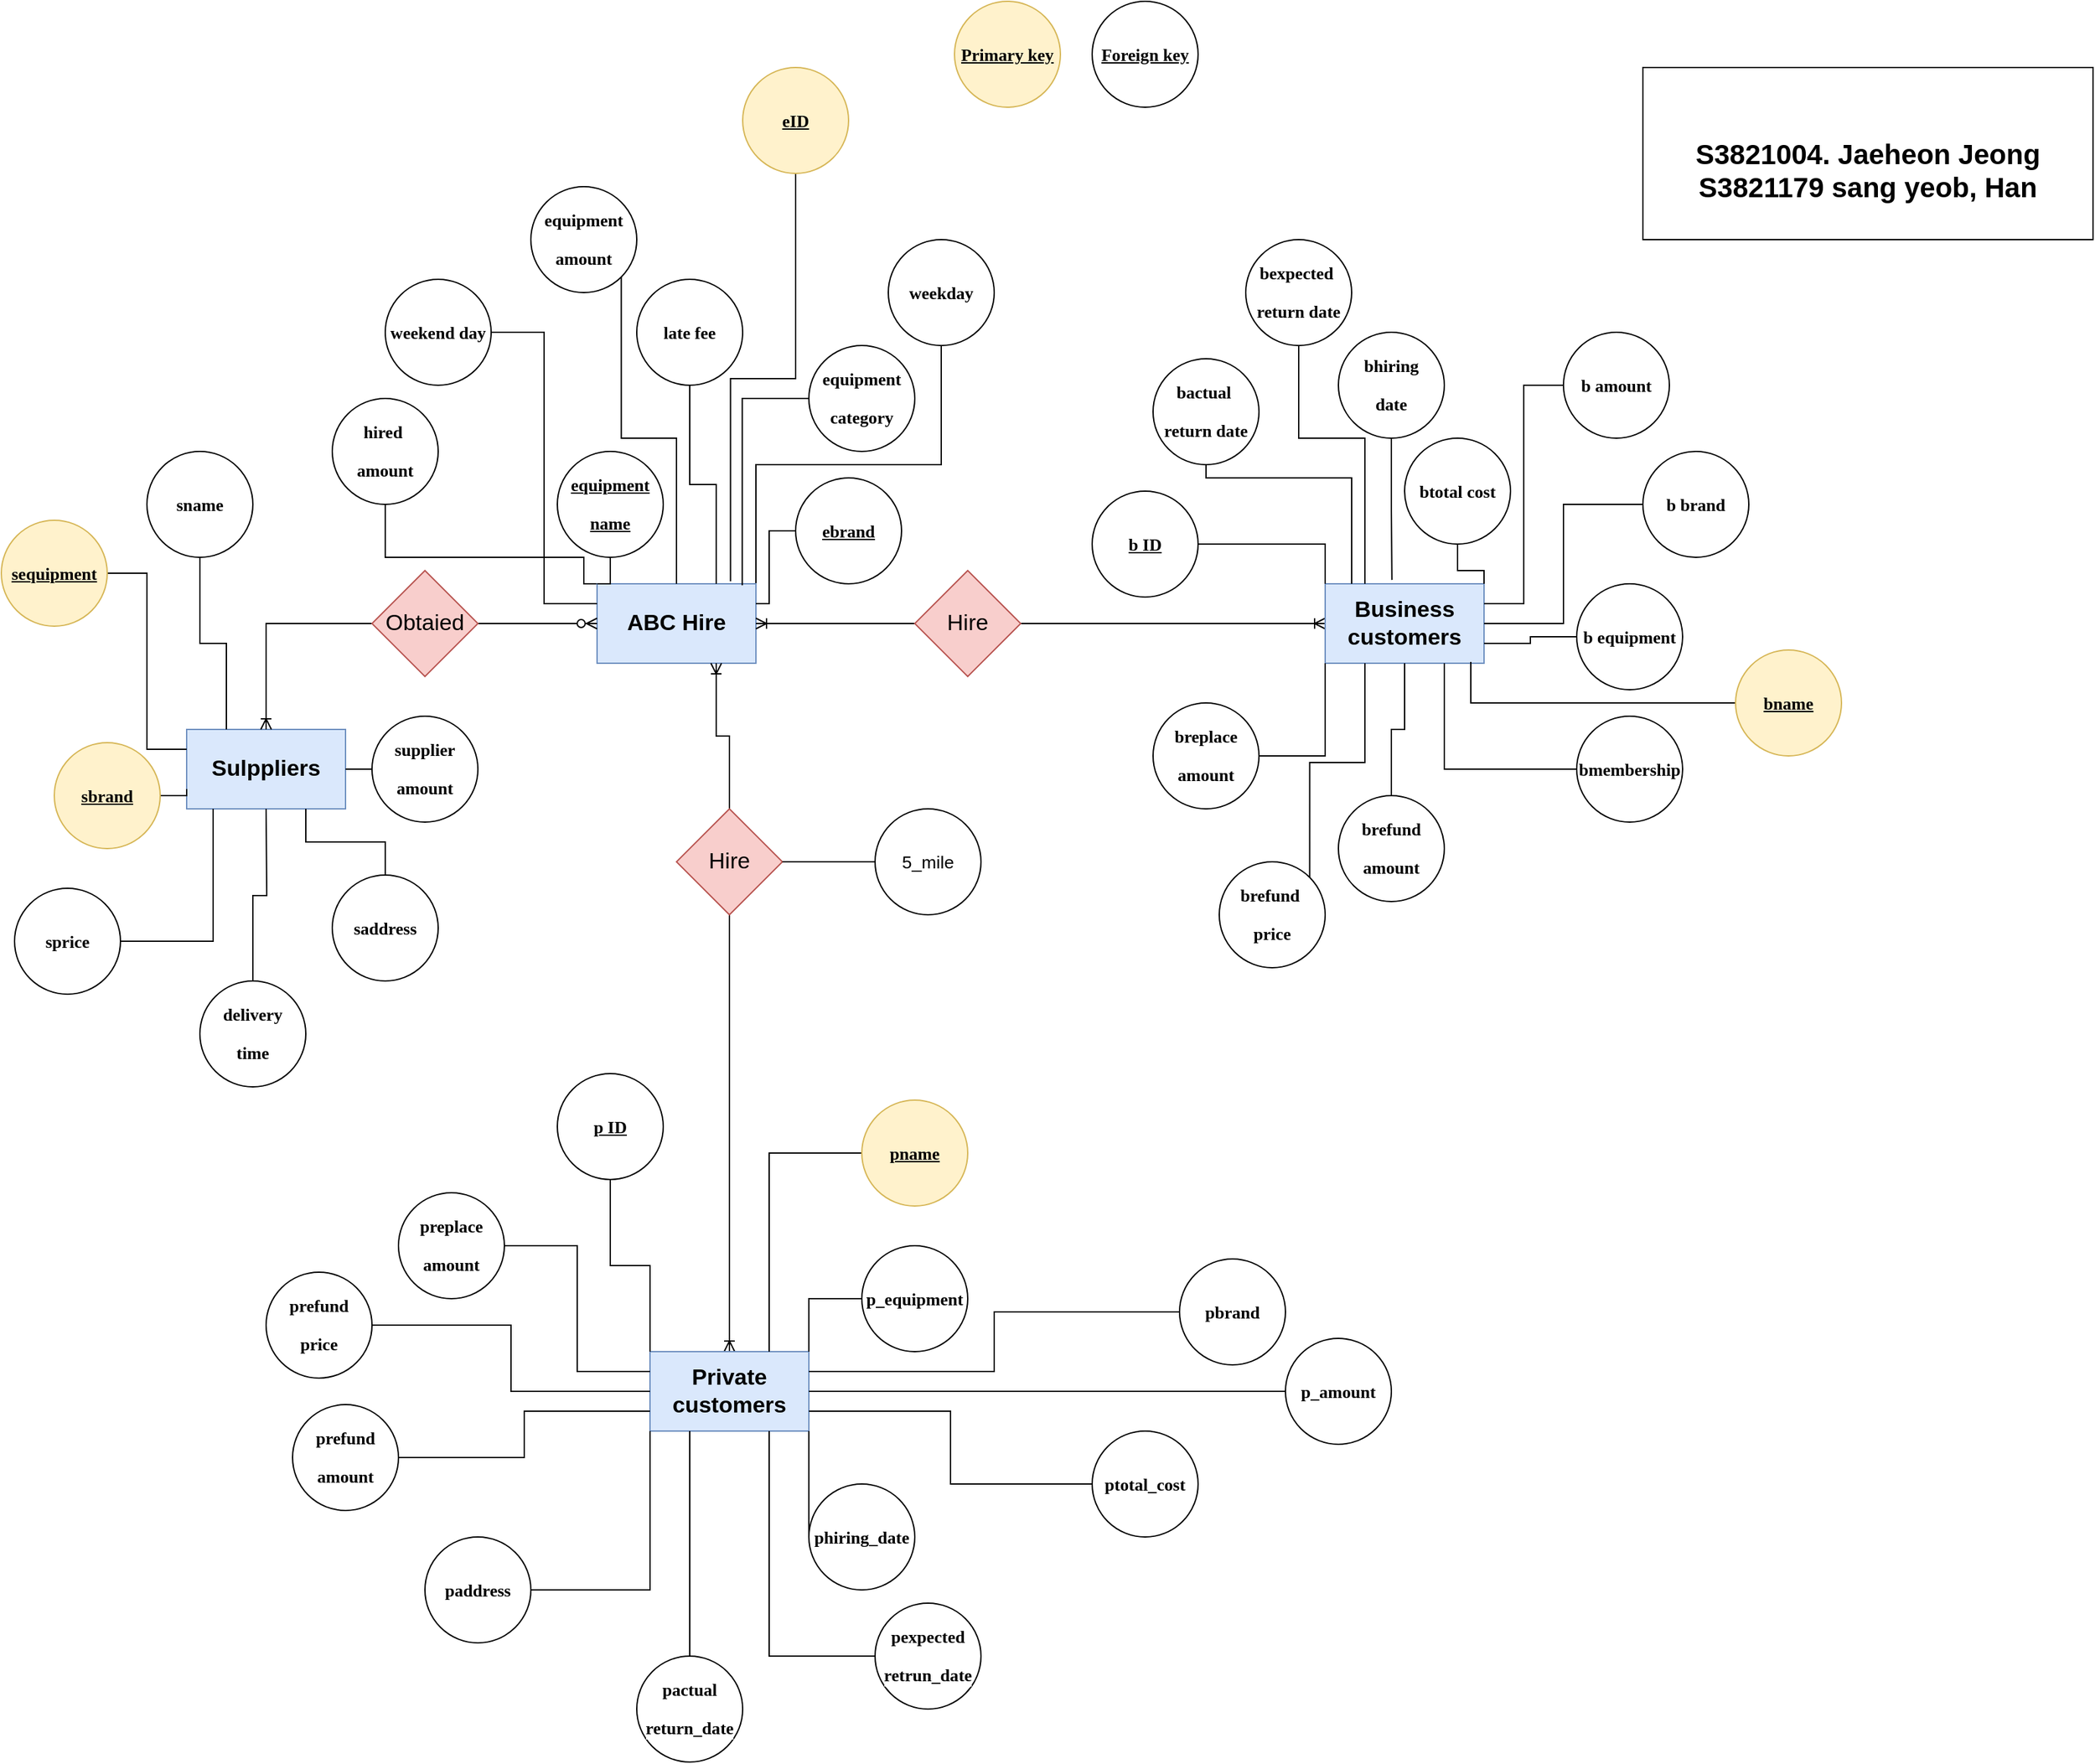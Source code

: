<mxfile version="13.0.9" type="github">
  <diagram id="K03sYseseirvuOLzhtns" name="Page-1">
    <mxGraphModel dx="3401" dy="3961" grid="1" gridSize="10" guides="1" tooltips="1" connect="1" arrows="1" fold="1" page="1" pageScale="3" pageWidth="827" pageHeight="1169" math="0" shadow="0">
      <root>
        <mxCell id="0" />
        <mxCell id="1" parent="0" />
        <mxCell id="FO-TaxdujKSURo-2o1d0-55" value="Sulppliers" style="rounded=0;whiteSpace=wrap;html=1;fillColor=#dae8fc;strokeColor=#6c8ebf;fontStyle=1;fontSize=17;" vertex="1" parent="1">
          <mxGeometry x="-1920" y="-1160" width="120" height="60" as="geometry" />
        </mxCell>
        <mxCell id="FO-TaxdujKSURo-2o1d0-57" style="edgeStyle=orthogonalEdgeStyle;rounded=0;orthogonalLoop=1;jettySize=auto;html=1;exitX=1;exitY=0;exitDx=0;exitDy=0;entryX=0.5;entryY=1;entryDx=0;entryDy=0;endArrow=none;endFill=0;" edge="1" parent="1" source="FO-TaxdujKSURo-2o1d0-58" target="FO-TaxdujKSURo-2o1d0-116">
          <mxGeometry relative="1" as="geometry" />
        </mxCell>
        <mxCell id="FO-TaxdujKSURo-2o1d0-159" style="edgeStyle=orthogonalEdgeStyle;rounded=0;orthogonalLoop=1;jettySize=auto;html=1;exitX=0;exitY=0;exitDx=0;exitDy=0;startArrow=none;startFill=0;endArrow=none;endFill=0;fontColor=#000000;" edge="1" parent="1" source="FO-TaxdujKSURo-2o1d0-58">
          <mxGeometry relative="1" as="geometry">
            <mxPoint x="-1770" y="-1360" as="targetPoint" />
            <Array as="points">
              <mxPoint x="-1620" y="-1270" />
              <mxPoint x="-1620" y="-1290" />
              <mxPoint x="-1770" y="-1290" />
            </Array>
          </mxGeometry>
        </mxCell>
        <mxCell id="FO-TaxdujKSURo-2o1d0-58" value="ABC Hire" style="rounded=0;whiteSpace=wrap;html=1;fillColor=#dae8fc;strokeColor=#6c8ebf;fontStyle=1;fontSize=17;" vertex="1" parent="1">
          <mxGeometry x="-1610" y="-1270" width="120" height="60" as="geometry" />
        </mxCell>
        <mxCell id="FO-TaxdujKSURo-2o1d0-59" style="edgeStyle=orthogonalEdgeStyle;rounded=0;orthogonalLoop=1;jettySize=auto;html=1;entryX=0.5;entryY=1;entryDx=0;entryDy=0;endArrow=none;endFill=0;startArrow=ERoneToMany;startFill=0;" edge="1" parent="1" source="FO-TaxdujKSURo-2o1d0-60" target="FO-TaxdujKSURo-2o1d0-80">
          <mxGeometry relative="1" as="geometry" />
        </mxCell>
        <mxCell id="FO-TaxdujKSURo-2o1d0-60" value="Private customers" style="rounded=0;whiteSpace=wrap;html=1;fillColor=#dae8fc;strokeColor=#6c8ebf;fontStyle=1;fontSize=17;" vertex="1" parent="1">
          <mxGeometry x="-1570" y="-690" width="120" height="60" as="geometry" />
        </mxCell>
        <mxCell id="FO-TaxdujKSURo-2o1d0-61" style="edgeStyle=orthogonalEdgeStyle;rounded=0;orthogonalLoop=1;jettySize=auto;html=1;entryX=1;entryY=0.5;entryDx=0;entryDy=0;startArrow=ERoneToMany;startFill=0;endArrow=none;endFill=0;fontColor=#000000;" edge="1" parent="1" source="FO-TaxdujKSURo-2o1d0-62" target="FO-TaxdujKSURo-2o1d0-78">
          <mxGeometry relative="1" as="geometry" />
        </mxCell>
        <mxCell id="FO-TaxdujKSURo-2o1d0-62" value="Business customers" style="rounded=0;whiteSpace=wrap;html=1;fillColor=#dae8fc;strokeColor=#6c8ebf;fontStyle=1;fontSize=17;" vertex="1" parent="1">
          <mxGeometry x="-1060" y="-1270" width="120" height="60" as="geometry" />
        </mxCell>
        <mxCell id="FO-TaxdujKSURo-2o1d0-63" style="edgeStyle=orthogonalEdgeStyle;rounded=0;orthogonalLoop=1;jettySize=auto;html=1;entryX=0;entryY=0.75;entryDx=0;entryDy=0;endArrow=none;endFill=0;fontSize=17;" edge="1" parent="1" source="FO-TaxdujKSURo-2o1d0-65" target="FO-TaxdujKSURo-2o1d0-55">
          <mxGeometry relative="1" as="geometry" />
        </mxCell>
        <mxCell id="FO-TaxdujKSURo-2o1d0-64" value="" style="edgeStyle=orthogonalEdgeStyle;rounded=0;orthogonalLoop=1;jettySize=auto;html=1;startArrow=none;startFill=0;endArrow=none;endFill=0;fontSize=17;" edge="1" parent="1" source="FO-TaxdujKSURo-2o1d0-65" target="FO-TaxdujKSURo-2o1d0-55">
          <mxGeometry relative="1" as="geometry">
            <Array as="points">
              <mxPoint x="-1920" y="-1110" />
            </Array>
          </mxGeometry>
        </mxCell>
        <mxCell id="FO-TaxdujKSURo-2o1d0-65" value="&lt;meta http-equiv=&quot;content-type&quot; content=&quot;text/html; charset=UTF-8&quot;&gt;&lt;pre style=&quot;font-family: Consolas; font-size: 9.8pt;&quot;&gt;&lt;span style=&quot;font-weight: bold;&quot;&gt;sbrand&lt;/span&gt;&lt;/pre&gt;" style="ellipse;whiteSpace=wrap;html=1;aspect=fixed;fontSize=17;align=center;fontStyle=4;fillColor=#fff2cc;strokeColor=#d6b656;labelBackgroundColor=none;" vertex="1" parent="1">
          <mxGeometry x="-2020" y="-1150" width="80" height="80" as="geometry" />
        </mxCell>
        <mxCell id="FO-TaxdujKSURo-2o1d0-66" style="edgeStyle=orthogonalEdgeStyle;rounded=0;orthogonalLoop=1;jettySize=auto;html=1;endArrow=none;endFill=0;fontSize=17;" edge="1" parent="1" source="FO-TaxdujKSURo-2o1d0-67">
          <mxGeometry relative="1" as="geometry">
            <Array as="points">
              <mxPoint x="-1900" y="-1000" />
              <mxPoint x="-1900" y="-1100" />
            </Array>
            <mxPoint x="-1900" y="-1100" as="targetPoint" />
          </mxGeometry>
        </mxCell>
        <mxCell id="FO-TaxdujKSURo-2o1d0-67" value="&lt;meta http-equiv=&quot;content-type&quot; content=&quot;text/html; charset=UTF-8&quot;&gt;&lt;pre style=&quot;background-color: rgb(255, 255, 255); font-family: Consolas; font-size: 9.8pt;&quot;&gt;&lt;span style=&quot;&quot;&gt;sprice&lt;/span&gt;&lt;/pre&gt;" style="ellipse;whiteSpace=wrap;html=1;aspect=fixed;fontSize=17;fontColor=#000000;fontStyle=1" vertex="1" parent="1">
          <mxGeometry x="-2050" y="-1040" width="80" height="80" as="geometry" />
        </mxCell>
        <mxCell id="FO-TaxdujKSURo-2o1d0-68" style="edgeStyle=orthogonalEdgeStyle;rounded=0;orthogonalLoop=1;jettySize=auto;html=1;entryX=1;entryY=0.5;entryDx=0;entryDy=0;startArrow=none;startFill=0;endArrow=none;endFill=0;fontSize=17;" edge="1" parent="1" source="FO-TaxdujKSURo-2o1d0-69" target="FO-TaxdujKSURo-2o1d0-55">
          <mxGeometry relative="1" as="geometry" />
        </mxCell>
        <mxCell id="FO-TaxdujKSURo-2o1d0-69" value="&lt;pre style=&quot;background-color: rgb(255, 255, 255); font-family: consolas; font-size: 9.8pt;&quot;&gt;&lt;span style=&quot;font-weight: bold;&quot;&gt;supplier&lt;/span&gt;&lt;/pre&gt;&lt;pre style=&quot;background-color: rgb(255, 255, 255); font-family: consolas; font-size: 9.8pt;&quot;&gt;&lt;span style=&quot;font-weight: bold;&quot;&gt;amount&lt;/span&gt;&lt;/pre&gt;" style="ellipse;whiteSpace=wrap;html=1;aspect=fixed;fontSize=17;fontColor=#000000;" vertex="1" parent="1">
          <mxGeometry x="-1780" y="-1170" width="80" height="80" as="geometry" />
        </mxCell>
        <mxCell id="FO-TaxdujKSURo-2o1d0-70" style="edgeStyle=orthogonalEdgeStyle;rounded=0;orthogonalLoop=1;jettySize=auto;html=1;endArrow=none;endFill=0;fontSize=17;" edge="1" parent="1" source="FO-TaxdujKSURo-2o1d0-71" target="FO-TaxdujKSURo-2o1d0-62">
          <mxGeometry relative="1" as="geometry">
            <mxPoint x="-1050" y="-1290" as="targetPoint" />
            <Array as="points">
              <mxPoint x="-1040" y="-1350" />
            </Array>
          </mxGeometry>
        </mxCell>
        <mxCell id="FO-TaxdujKSURo-2o1d0-71" value="&lt;pre style=&quot;background-color: rgb(255, 255, 255); font-family: consolas; font-size: 9.8pt;&quot;&gt;&lt;span style=&quot;font-weight: bold;&quot;&gt;bactual &lt;/span&gt;&lt;/pre&gt;&lt;pre style=&quot;background-color: rgb(255, 255, 255); font-family: consolas; font-size: 9.8pt;&quot;&gt;&lt;span style=&quot;font-weight: bold;&quot;&gt;return date&lt;/span&gt;&lt;/pre&gt;" style="ellipse;whiteSpace=wrap;html=1;aspect=fixed;fontSize=17;fontColor=#000000;" vertex="1" parent="1">
          <mxGeometry x="-1190" y="-1440" width="80" height="80" as="geometry" />
        </mxCell>
        <mxCell id="FO-TaxdujKSURo-2o1d0-72" style="edgeStyle=orthogonalEdgeStyle;rounded=0;orthogonalLoop=1;jettySize=auto;html=1;entryX=1;entryY=0.75;entryDx=0;entryDy=0;endArrow=none;endFill=0;" edge="1" parent="1" source="FO-TaxdujKSURo-2o1d0-73" target="FO-TaxdujKSURo-2o1d0-62">
          <mxGeometry relative="1" as="geometry" />
        </mxCell>
        <mxCell id="FO-TaxdujKSURo-2o1d0-73" value="&lt;div style=&quot;text-align: justify&quot;&gt;&lt;pre style=&quot;background-color: rgb(255 , 255 , 255) ; font-family: &amp;quot;consolas&amp;quot; ; font-size: 9.8pt&quot;&gt;&lt;span style=&quot;font-weight: bold;&quot;&gt;b equipment&lt;/span&gt;&lt;/pre&gt;&lt;/div&gt;" style="ellipse;whiteSpace=wrap;html=1;aspect=fixed;fontSize=17;fontStyle=0;fontColor=#000000;" vertex="1" parent="1">
          <mxGeometry x="-870" y="-1270" width="80" height="80" as="geometry" />
        </mxCell>
        <mxCell id="FO-TaxdujKSURo-2o1d0-74" style="edgeStyle=orthogonalEdgeStyle;rounded=0;orthogonalLoop=1;jettySize=auto;html=1;entryX=0;entryY=0.5;entryDx=0;entryDy=0;endArrow=ERzeroToMany;endFill=1;fontSize=17;" edge="1" parent="1" source="FO-TaxdujKSURo-2o1d0-76" target="FO-TaxdujKSURo-2o1d0-58">
          <mxGeometry relative="1" as="geometry" />
        </mxCell>
        <mxCell id="FO-TaxdujKSURo-2o1d0-75" style="edgeStyle=orthogonalEdgeStyle;rounded=0;orthogonalLoop=1;jettySize=auto;html=1;entryX=0.5;entryY=0;entryDx=0;entryDy=0;endArrow=ERoneToMany;endFill=0;fontSize=17;" edge="1" parent="1" source="FO-TaxdujKSURo-2o1d0-76" target="FO-TaxdujKSURo-2o1d0-55">
          <mxGeometry relative="1" as="geometry" />
        </mxCell>
        <mxCell id="FO-TaxdujKSURo-2o1d0-76" value="Obtaied" style="rhombus;whiteSpace=wrap;html=1;fontSize=17;fillColor=#f8cecc;strokeColor=#b85450;" vertex="1" parent="1">
          <mxGeometry x="-1780" y="-1280" width="80" height="80" as="geometry" />
        </mxCell>
        <mxCell id="FO-TaxdujKSURo-2o1d0-77" style="edgeStyle=orthogonalEdgeStyle;rounded=0;orthogonalLoop=1;jettySize=auto;html=1;entryX=1;entryY=0.5;entryDx=0;entryDy=0;startArrow=none;startFill=0;endArrow=ERoneToMany;endFill=0;fontSize=17;" edge="1" parent="1" source="FO-TaxdujKSURo-2o1d0-78" target="FO-TaxdujKSURo-2o1d0-58">
          <mxGeometry relative="1" as="geometry" />
        </mxCell>
        <mxCell id="FO-TaxdujKSURo-2o1d0-78" value="Hire" style="rhombus;whiteSpace=wrap;html=1;fontSize=17;fillColor=#f8cecc;strokeColor=#b85450;fontStyle=0" vertex="1" parent="1">
          <mxGeometry x="-1370" y="-1280" width="80" height="80" as="geometry" />
        </mxCell>
        <mxCell id="FO-TaxdujKSURo-2o1d0-79" style="edgeStyle=orthogonalEdgeStyle;rounded=0;orthogonalLoop=1;jettySize=auto;html=1;startArrow=none;startFill=0;endArrow=ERoneToMany;endFill=0;fontSize=17;entryX=0.75;entryY=1;entryDx=0;entryDy=0;" edge="1" parent="1" source="FO-TaxdujKSURo-2o1d0-80" target="FO-TaxdujKSURo-2o1d0-58">
          <mxGeometry relative="1" as="geometry">
            <mxPoint x="-1510" y="-1170" as="targetPoint" />
          </mxGeometry>
        </mxCell>
        <mxCell id="FO-TaxdujKSURo-2o1d0-80" value="Hire" style="rhombus;whiteSpace=wrap;html=1;fontSize=17;fillColor=#f8cecc;strokeColor=#b85450;fontStyle=0" vertex="1" parent="1">
          <mxGeometry x="-1550" y="-1100" width="80" height="80" as="geometry" />
        </mxCell>
        <mxCell id="FO-TaxdujKSURo-2o1d0-81" style="edgeStyle=orthogonalEdgeStyle;rounded=0;orthogonalLoop=1;jettySize=auto;html=1;entryX=0;entryY=0;entryDx=0;entryDy=0;endArrow=none;endFill=0;" edge="1" parent="1" source="FO-TaxdujKSURo-2o1d0-82" target="FO-TaxdujKSURo-2o1d0-58">
          <mxGeometry relative="1" as="geometry" />
        </mxCell>
        <mxCell id="FO-TaxdujKSURo-2o1d0-82" value="&lt;pre style=&quot;font-family: consolas; font-size: 9.8pt;&quot;&gt;&lt;span style=&quot;font-weight: bold;&quot;&gt;equipment&lt;/span&gt;&lt;/pre&gt;&lt;pre style=&quot;font-family: consolas; font-size: 9.8pt;&quot;&gt;&lt;span style=&quot;font-weight: bold;&quot;&gt;name&lt;/span&gt;&lt;/pre&gt;" style="ellipse;whiteSpace=wrap;html=1;aspect=fixed;fontSize=17;fontStyle=4;labelBackgroundColor=none;" vertex="1" parent="1">
          <mxGeometry x="-1640" y="-1370" width="80" height="80" as="geometry" />
        </mxCell>
        <mxCell id="FO-TaxdujKSURo-2o1d0-83" style="edgeStyle=orthogonalEdgeStyle;rounded=0;orthogonalLoop=1;jettySize=auto;html=1;entryX=0.75;entryY=1;entryDx=0;entryDy=0;endArrow=none;endFill=0;" edge="1" parent="1" source="FO-TaxdujKSURo-2o1d0-84" target="FO-TaxdujKSURo-2o1d0-62">
          <mxGeometry relative="1" as="geometry" />
        </mxCell>
        <mxCell id="FO-TaxdujKSURo-2o1d0-84" value="&lt;div style=&quot;text-align: justify&quot;&gt;&lt;pre style=&quot;background-color: rgb(255 , 255 , 255) ; font-family: &amp;quot;consolas&amp;quot; ; font-size: 9.8pt&quot;&gt;&lt;span style=&quot;font-weight: bold;&quot;&gt;bmembership&lt;/span&gt;&lt;/pre&gt;&lt;/div&gt;" style="ellipse;whiteSpace=wrap;html=1;aspect=fixed;fontSize=17;fontStyle=0;fontColor=#000000;" vertex="1" parent="1">
          <mxGeometry x="-870" y="-1170" width="80" height="80" as="geometry" />
        </mxCell>
        <mxCell id="FO-TaxdujKSURo-2o1d0-85" style="edgeStyle=orthogonalEdgeStyle;rounded=0;orthogonalLoop=1;jettySize=auto;html=1;entryX=0.25;entryY=1;entryDx=0;entryDy=0;endArrow=none;endFill=0;exitX=1;exitY=0;exitDx=0;exitDy=0;" edge="1" parent="1" source="FO-TaxdujKSURo-2o1d0-86" target="FO-TaxdujKSURo-2o1d0-62">
          <mxGeometry relative="1" as="geometry">
            <mxPoint x="-1040" y="-1100" as="sourcePoint" />
          </mxGeometry>
        </mxCell>
        <mxCell id="FO-TaxdujKSURo-2o1d0-86" value="&lt;pre style=&quot;background-color: rgb(255, 255, 255); font-family: consolas; font-size: 9.8pt;&quot;&gt;&lt;span style=&quot;font-weight: bold;&quot;&gt;brefund &lt;/span&gt;&lt;/pre&gt;&lt;pre style=&quot;background-color: rgb(255, 255, 255); font-family: consolas; font-size: 9.8pt;&quot;&gt;&lt;span style=&quot;font-weight: bold;&quot;&gt;price&lt;/span&gt;&lt;/pre&gt;" style="ellipse;whiteSpace=wrap;html=1;aspect=fixed;fontSize=17;fontStyle=0;fontColor=#000000;" vertex="1" parent="1">
          <mxGeometry x="-1140" y="-1060" width="80" height="80" as="geometry" />
        </mxCell>
        <mxCell id="FO-TaxdujKSURo-2o1d0-87" style="edgeStyle=orthogonalEdgeStyle;rounded=0;orthogonalLoop=1;jettySize=auto;html=1;endArrow=none;endFill=0;" edge="1" parent="1" source="FO-TaxdujKSURo-2o1d0-88" target="FO-TaxdujKSURo-2o1d0-62">
          <mxGeometry relative="1" as="geometry" />
        </mxCell>
        <mxCell id="FO-TaxdujKSURo-2o1d0-88" value="&lt;pre style=&quot;background-color: rgb(255, 255, 255); font-family: consolas; font-size: 9.8pt;&quot;&gt;&lt;span style=&quot;font-weight: bold;&quot;&gt;brefund&lt;/span&gt;&lt;/pre&gt;&lt;pre style=&quot;background-color: rgb(255, 255, 255); font-family: consolas; font-size: 9.8pt;&quot;&gt;&lt;span style=&quot;font-weight: bold;&quot;&gt;amount&lt;/span&gt;&lt;/pre&gt;" style="ellipse;whiteSpace=wrap;html=1;aspect=fixed;fontSize=17;fontStyle=0;fontColor=#000000;" vertex="1" parent="1">
          <mxGeometry x="-1050" y="-1110" width="80" height="80" as="geometry" />
        </mxCell>
        <mxCell id="FO-TaxdujKSURo-2o1d0-89" style="edgeStyle=orthogonalEdgeStyle;rounded=0;orthogonalLoop=1;jettySize=auto;html=1;entryX=1;entryY=0.5;entryDx=0;entryDy=0;startArrow=none;startFill=0;endArrow=none;endFill=0;fontColor=#000000;" edge="1" parent="1" source="FO-TaxdujKSURo-2o1d0-90" target="FO-TaxdujKSURo-2o1d0-80">
          <mxGeometry relative="1" as="geometry" />
        </mxCell>
        <mxCell id="FO-TaxdujKSURo-2o1d0-90" value="&lt;div style=&quot;text-align: justify&quot;&gt;&lt;font face=&quot;malgun gothic, malgun gothic_msfontservice, sans-serif&quot;&gt;&lt;span style=&quot;font-size: 13.333px ; background-color: rgb(255 , 255 , 255)&quot;&gt;&lt;span&gt;5_mile&lt;/span&gt;&lt;/span&gt;&lt;/font&gt;&lt;/div&gt;" style="ellipse;whiteSpace=wrap;html=1;aspect=fixed;fontSize=17;fontStyle=0" vertex="1" parent="1">
          <mxGeometry x="-1400" y="-1100" width="80" height="80" as="geometry" />
        </mxCell>
        <mxCell id="FO-TaxdujKSURo-2o1d0-91" style="edgeStyle=orthogonalEdgeStyle;rounded=0;orthogonalLoop=1;jettySize=auto;html=1;entryX=0.75;entryY=1;entryDx=0;entryDy=0;startArrow=none;startFill=0;endArrow=none;endFill=0;fontSize=17;" edge="1" parent="1" source="FO-TaxdujKSURo-2o1d0-92" target="FO-TaxdujKSURo-2o1d0-55">
          <mxGeometry relative="1" as="geometry" />
        </mxCell>
        <mxCell id="FO-TaxdujKSURo-2o1d0-92" value="&lt;meta http-equiv=&quot;content-type&quot; content=&quot;text/html; charset=UTF-8&quot;&gt;&lt;pre style=&quot;background-color: rgb(255, 255, 255); font-family: Consolas; font-size: 9.8pt;&quot;&gt;&lt;span style=&quot;font-weight: bold;&quot;&gt;saddress&lt;/span&gt;&lt;/pre&gt;" style="ellipse;whiteSpace=wrap;html=1;aspect=fixed;fontSize=17;fontColor=#000000;" vertex="1" parent="1">
          <mxGeometry x="-1810" y="-1050" width="80" height="80" as="geometry" />
        </mxCell>
        <mxCell id="FO-TaxdujKSURo-2o1d0-93" style="edgeStyle=orthogonalEdgeStyle;rounded=0;orthogonalLoop=1;jettySize=auto;html=1;entryX=0;entryY=0.25;entryDx=0;entryDy=0;startArrow=none;startFill=0;endArrow=none;endFill=0;fontSize=17;" edge="1" parent="1" source="FO-TaxdujKSURo-2o1d0-94" target="FO-TaxdujKSURo-2o1d0-55">
          <mxGeometry relative="1" as="geometry" />
        </mxCell>
        <mxCell id="FO-TaxdujKSURo-2o1d0-94" value="&lt;meta http-equiv=&quot;content-type&quot; content=&quot;text/html; charset=UTF-8&quot;&gt;&lt;pre style=&quot;font-family: Consolas; font-size: 9.8pt;&quot;&gt;&lt;span style=&quot;font-weight: bold;&quot;&gt;sequipment&lt;/span&gt;&lt;/pre&gt;" style="ellipse;whiteSpace=wrap;html=1;aspect=fixed;fontSize=17;align=center;fontStyle=4;fillColor=#fff2cc;strokeColor=#d6b656;labelBackgroundColor=none;" vertex="1" parent="1">
          <mxGeometry x="-2060" y="-1318" width="80" height="80" as="geometry" />
        </mxCell>
        <mxCell id="FO-TaxdujKSURo-2o1d0-95" style="edgeStyle=orthogonalEdgeStyle;rounded=0;orthogonalLoop=1;jettySize=auto;html=1;entryX=0.25;entryY=0;entryDx=0;entryDy=0;startArrow=none;startFill=0;endArrow=none;endFill=0;fontSize=17;" edge="1" parent="1" source="FO-TaxdujKSURo-2o1d0-96" target="FO-TaxdujKSURo-2o1d0-55">
          <mxGeometry relative="1" as="geometry" />
        </mxCell>
        <mxCell id="FO-TaxdujKSURo-2o1d0-96" value="&lt;meta http-equiv=&quot;content-type&quot; content=&quot;text/html; charset=UTF-8&quot;&gt;&lt;pre style=&quot;font-family: Consolas; font-size: 9.8pt;&quot;&gt;&lt;span style=&quot;font-weight: bold;&quot;&gt;sname&lt;/span&gt;&lt;/pre&gt;" style="ellipse;whiteSpace=wrap;html=1;aspect=fixed;fontSize=17;align=center;fontStyle=0;labelBackgroundColor=none;" vertex="1" parent="1">
          <mxGeometry x="-1950" y="-1370" width="80" height="80" as="geometry" />
        </mxCell>
        <mxCell id="FO-TaxdujKSURo-2o1d0-97" style="edgeStyle=orthogonalEdgeStyle;rounded=0;orthogonalLoop=1;jettySize=auto;html=1;startArrow=none;startFill=0;endArrow=none;endFill=0;fontSize=17;" edge="1" parent="1" source="FO-TaxdujKSURo-2o1d0-98">
          <mxGeometry relative="1" as="geometry">
            <mxPoint x="-1860" y="-1100" as="targetPoint" />
          </mxGeometry>
        </mxCell>
        <mxCell id="FO-TaxdujKSURo-2o1d0-98" value="&lt;pre style=&quot;background-color: rgb(255, 255, 255); font-family: consolas; font-size: 9.8pt;&quot;&gt;&lt;span style=&quot;font-weight: bold;&quot;&gt;delivery&lt;/span&gt;&lt;/pre&gt;&lt;pre style=&quot;background-color: rgb(255, 255, 255); font-family: consolas; font-size: 9.8pt;&quot;&gt;&lt;span style=&quot;font-weight: bold;&quot;&gt;time&lt;/span&gt;&lt;/pre&gt;" style="ellipse;whiteSpace=wrap;html=1;aspect=fixed;fontSize=17;fontColor=#000000;" vertex="1" parent="1">
          <mxGeometry x="-1910" y="-970" width="80" height="80" as="geometry" />
        </mxCell>
        <mxCell id="FO-TaxdujKSURo-2o1d0-156" style="edgeStyle=orthogonalEdgeStyle;rounded=0;orthogonalLoop=1;jettySize=auto;html=1;startArrow=none;startFill=0;endArrow=none;endFill=0;fontColor=#000000;entryX=0.914;entryY=0.019;entryDx=0;entryDy=0;entryPerimeter=0;" edge="1" parent="1" source="FO-TaxdujKSURo-2o1d0-99" target="FO-TaxdujKSURo-2o1d0-58">
          <mxGeometry relative="1" as="geometry">
            <mxPoint x="-1500" y="-1410" as="targetPoint" />
          </mxGeometry>
        </mxCell>
        <mxCell id="FO-TaxdujKSURo-2o1d0-99" value="&lt;pre style=&quot;background-color: rgb(255, 255, 255); font-family: consolas; font-size: 9.8pt;&quot;&gt;&lt;span style=&quot;font-weight: bold;&quot;&gt;equipment&lt;/span&gt;&lt;/pre&gt;&lt;pre style=&quot;background-color: rgb(255, 255, 255); font-family: consolas; font-size: 9.8pt;&quot;&gt;&lt;span style=&quot;font-weight: bold;&quot;&gt;category&lt;/span&gt;&lt;/pre&gt;" style="ellipse;whiteSpace=wrap;html=1;aspect=fixed;fontSize=17;fontStyle=0;fontColor=#000000;" vertex="1" parent="1">
          <mxGeometry x="-1450" y="-1450" width="80" height="80" as="geometry" />
        </mxCell>
        <mxCell id="FO-TaxdujKSURo-2o1d0-100" style="edgeStyle=orthogonalEdgeStyle;rounded=0;orthogonalLoop=1;jettySize=auto;html=1;startArrow=none;startFill=0;endArrow=none;endFill=0;fontSize=17;entryX=0.42;entryY=-0.049;entryDx=0;entryDy=0;entryPerimeter=0;" edge="1" parent="1" source="FO-TaxdujKSURo-2o1d0-101" target="FO-TaxdujKSURo-2o1d0-62">
          <mxGeometry relative="1" as="geometry">
            <mxPoint x="-1010" y="-1310" as="targetPoint" />
          </mxGeometry>
        </mxCell>
        <mxCell id="FO-TaxdujKSURo-2o1d0-101" value="&lt;pre style=&quot;background-color: rgb(255, 255, 255); font-family: consolas; font-size: 9.8pt;&quot;&gt;&lt;span style=&quot;font-weight: bold;&quot;&gt;bhiring&lt;/span&gt;&lt;/pre&gt;&lt;pre style=&quot;background-color: rgb(255, 255, 255); font-family: consolas; font-size: 9.8pt;&quot;&gt;&lt;span style=&quot;font-weight: bold;&quot;&gt;date&lt;/span&gt;&lt;/pre&gt;" style="ellipse;whiteSpace=wrap;html=1;aspect=fixed;fontSize=17;fontColor=#000000;" vertex="1" parent="1">
          <mxGeometry x="-1050" y="-1460" width="80" height="80" as="geometry" />
        </mxCell>
        <mxCell id="FO-TaxdujKSURo-2o1d0-102" style="edgeStyle=orthogonalEdgeStyle;rounded=0;orthogonalLoop=1;jettySize=auto;html=1;entryX=1;entryY=0;entryDx=0;entryDy=0;startArrow=none;startFill=0;endArrow=none;endFill=0;fontSize=17;" edge="1" parent="1" source="FO-TaxdujKSURo-2o1d0-103" target="FO-TaxdujKSURo-2o1d0-62">
          <mxGeometry relative="1" as="geometry" />
        </mxCell>
        <mxCell id="FO-TaxdujKSURo-2o1d0-103" value="&lt;pre style=&quot;background-color: rgb(255, 255, 255); font-family: consolas; font-size: 9.8pt;&quot;&gt;&lt;span style=&quot;font-weight: bold;&quot;&gt;btotal cost&lt;/span&gt;&lt;/pre&gt;" style="ellipse;whiteSpace=wrap;html=1;aspect=fixed;fontSize=17;fontColor=#000000;" vertex="1" parent="1">
          <mxGeometry x="-1000" y="-1380" width="80" height="80" as="geometry" />
        </mxCell>
        <mxCell id="FO-TaxdujKSURo-2o1d0-104" style="edgeStyle=orthogonalEdgeStyle;rounded=0;orthogonalLoop=1;jettySize=auto;html=1;entryX=1;entryY=0.25;entryDx=0;entryDy=0;startArrow=none;startFill=0;endArrow=none;endFill=0;fontSize=17;" edge="1" parent="1" source="FO-TaxdujKSURo-2o1d0-105" target="FO-TaxdujKSURo-2o1d0-62">
          <mxGeometry relative="1" as="geometry" />
        </mxCell>
        <mxCell id="FO-TaxdujKSURo-2o1d0-105" value="&lt;div style=&quot;text-align: justify&quot;&gt;&lt;pre style=&quot;background-color: rgb(255 , 255 , 255) ; font-family: &amp;quot;consolas&amp;quot; ; font-size: 9.8pt&quot;&gt;&lt;span style=&quot;font-weight: bold;&quot;&gt;b amount&lt;/span&gt;&lt;/pre&gt;&lt;/div&gt;" style="ellipse;whiteSpace=wrap;html=1;aspect=fixed;fontSize=17;fontColor=#000000;" vertex="1" parent="1">
          <mxGeometry x="-880" y="-1460" width="80" height="80" as="geometry" />
        </mxCell>
        <mxCell id="FO-TaxdujKSURo-2o1d0-106" style="edgeStyle=orthogonalEdgeStyle;rounded=0;orthogonalLoop=1;jettySize=auto;html=1;startArrow=none;startFill=0;endArrow=none;endFill=0;fontSize=17;" edge="1" parent="1" source="FO-TaxdujKSURo-2o1d0-107">
          <mxGeometry relative="1" as="geometry">
            <mxPoint x="-950" y="-1211" as="targetPoint" />
            <Array as="points">
              <mxPoint x="-950" y="-1180" />
            </Array>
          </mxGeometry>
        </mxCell>
        <mxCell id="FO-TaxdujKSURo-2o1d0-107" value="&lt;meta http-equiv=&quot;content-type&quot; content=&quot;text/html; charset=UTF-8&quot;&gt;&lt;pre style=&quot;font-family: Consolas; font-size: 9.8pt;&quot;&gt;&lt;span style=&quot;font-weight: bold;&quot;&gt;bname&lt;/span&gt;&lt;/pre&gt;" style="ellipse;whiteSpace=wrap;html=1;aspect=fixed;fontSize=17;fillColor=#fff2cc;strokeColor=#d6b656;labelBackgroundColor=none;fontStyle=4;fontColor=#000000;" vertex="1" parent="1">
          <mxGeometry x="-750" y="-1220" width="80" height="80" as="geometry" />
        </mxCell>
        <mxCell id="FO-TaxdujKSURo-2o1d0-108" style="edgeStyle=orthogonalEdgeStyle;rounded=0;orthogonalLoop=1;jettySize=auto;html=1;entryX=1;entryY=0.5;entryDx=0;entryDy=0;startArrow=none;startFill=0;endArrow=none;endFill=0;fontSize=17;" edge="1" parent="1" source="FO-TaxdujKSURo-2o1d0-109" target="FO-TaxdujKSURo-2o1d0-62">
          <mxGeometry relative="1" as="geometry" />
        </mxCell>
        <mxCell id="FO-TaxdujKSURo-2o1d0-109" value="&lt;pre style=&quot;background-color: rgb(255, 255, 255); font-family: consolas; font-size: 9.8pt;&quot;&gt;&lt;span style=&quot;font-weight: bold;&quot;&gt;b brand&lt;/span&gt;&lt;/pre&gt;" style="ellipse;whiteSpace=wrap;html=1;aspect=fixed;fontSize=17;fontStyle=0;fontColor=#000000;" vertex="1" parent="1">
          <mxGeometry x="-820" y="-1370" width="80" height="80" as="geometry" />
        </mxCell>
        <mxCell id="FO-TaxdujKSURo-2o1d0-110" style="edgeStyle=orthogonalEdgeStyle;rounded=0;orthogonalLoop=1;jettySize=auto;html=1;startArrow=none;startFill=0;endArrow=none;endFill=0;fontSize=17;entryX=0.25;entryY=0;entryDx=0;entryDy=0;" edge="1" parent="1" source="FO-TaxdujKSURo-2o1d0-111" target="FO-TaxdujKSURo-2o1d0-62">
          <mxGeometry relative="1" as="geometry">
            <mxPoint x="-1030" y="-1310" as="targetPoint" />
            <Array as="points">
              <mxPoint x="-1080" y="-1380" />
              <mxPoint x="-1030" y="-1380" />
            </Array>
          </mxGeometry>
        </mxCell>
        <mxCell id="FO-TaxdujKSURo-2o1d0-111" value="&lt;pre style=&quot;background-color: rgb(255, 255, 255); font-family: consolas; font-size: 9.8pt;&quot;&gt;&lt;span style=&quot;font-weight: bold;&quot;&gt;bexpected &lt;/span&gt;&lt;/pre&gt;&lt;pre style=&quot;background-color: rgb(255, 255, 255); font-family: consolas; font-size: 9.8pt;&quot;&gt;&lt;span style=&quot;font-weight: bold;&quot;&gt;return date&lt;/span&gt;&lt;/pre&gt;" style="ellipse;whiteSpace=wrap;html=1;aspect=fixed;fontSize=17;fontColor=#000000;" vertex="1" parent="1">
          <mxGeometry x="-1120" y="-1530" width="80" height="80" as="geometry" />
        </mxCell>
        <mxCell id="FO-TaxdujKSURo-2o1d0-112" style="edgeStyle=orthogonalEdgeStyle;rounded=0;orthogonalLoop=1;jettySize=auto;html=1;entryX=0.75;entryY=0;entryDx=0;entryDy=0;endArrow=none;endFill=0;" edge="1" parent="1" source="FO-TaxdujKSURo-2o1d0-113" target="FO-TaxdujKSURo-2o1d0-58">
          <mxGeometry relative="1" as="geometry" />
        </mxCell>
        <mxCell id="FO-TaxdujKSURo-2o1d0-113" value="&lt;pre style=&quot;background-color: rgb(255, 255, 255); font-family: consolas; font-size: 9.8pt;&quot;&gt;&lt;pre style=&quot;font-family: &amp;quot;consolas&amp;quot; ; font-size: 9.8pt&quot;&gt;&lt;span style=&quot;font-weight: bold;&quot;&gt;late fee&lt;/span&gt;&lt;/pre&gt;&lt;/pre&gt;" style="ellipse;whiteSpace=wrap;html=1;aspect=fixed;fontSize=17;fontStyle=0;fontColor=#000000;" vertex="1" parent="1">
          <mxGeometry x="-1580" y="-1500" width="80" height="80" as="geometry" />
        </mxCell>
        <mxCell id="FO-TaxdujKSURo-2o1d0-114" style="edgeStyle=orthogonalEdgeStyle;rounded=0;orthogonalLoop=1;jettySize=auto;html=1;entryX=0;entryY=0.25;entryDx=0;entryDy=0;endArrow=none;endFill=0;" edge="1" parent="1" source="FO-TaxdujKSURo-2o1d0-115" target="FO-TaxdujKSURo-2o1d0-58">
          <mxGeometry relative="1" as="geometry" />
        </mxCell>
        <mxCell id="FO-TaxdujKSURo-2o1d0-115" value="&lt;pre style=&quot;background-color: rgb(255, 255, 255); font-family: consolas; font-size: 9.8pt;&quot;&gt;&lt;pre style=&quot;font-family: &amp;quot;consolas&amp;quot; ; font-size: 9.8pt&quot;&gt;&lt;span style=&quot;font-weight: bold;&quot;&gt;weekend day&lt;/span&gt;&lt;/pre&gt;&lt;/pre&gt;" style="ellipse;whiteSpace=wrap;html=1;aspect=fixed;fontSize=17;fontStyle=0;fontColor=#000000;" vertex="1" parent="1">
          <mxGeometry x="-1770" y="-1500" width="80" height="80" as="geometry" />
        </mxCell>
        <mxCell id="FO-TaxdujKSURo-2o1d0-116" value="&lt;pre style=&quot;background-color: rgb(255, 255, 255); font-family: consolas; font-size: 9.8pt;&quot;&gt;&lt;pre style=&quot;font-family: &amp;quot;consolas&amp;quot; ; font-size: 9.8pt&quot;&gt;&lt;span style=&quot;font-weight: bold;&quot;&gt;weekday&lt;/span&gt;&lt;/pre&gt;&lt;/pre&gt;" style="ellipse;whiteSpace=wrap;html=1;aspect=fixed;fontSize=17;fontStyle=0;fontColor=#000000;" vertex="1" parent="1">
          <mxGeometry x="-1390" y="-1530" width="80" height="80" as="geometry" />
        </mxCell>
        <mxCell id="FO-TaxdujKSURo-2o1d0-117" style="edgeStyle=orthogonalEdgeStyle;rounded=0;orthogonalLoop=1;jettySize=auto;html=1;exitX=1;exitY=1;exitDx=0;exitDy=0;endArrow=none;endFill=0;" edge="1" parent="1" source="FO-TaxdujKSURo-2o1d0-118" target="FO-TaxdujKSURo-2o1d0-58">
          <mxGeometry relative="1" as="geometry" />
        </mxCell>
        <mxCell id="FO-TaxdujKSURo-2o1d0-118" value="&lt;pre style=&quot;background-color: rgb(255, 255, 255); font-family: consolas; font-size: 9.8pt;&quot;&gt;&lt;pre style=&quot;font-family: &amp;quot;consolas&amp;quot; ; font-size: 9.8pt&quot;&gt;&lt;span style=&quot;font-weight: bold;&quot;&gt;equipment&lt;/span&gt;&lt;/pre&gt;&lt;pre style=&quot;font-family: &amp;quot;consolas&amp;quot; ; font-size: 9.8pt&quot;&gt;&lt;span style=&quot;font-weight: bold;&quot;&gt;amount&lt;/span&gt;&lt;/pre&gt;&lt;/pre&gt;" style="ellipse;whiteSpace=wrap;html=1;aspect=fixed;fontSize=17;fontStyle=0;fontColor=#000000;" vertex="1" parent="1">
          <mxGeometry x="-1660" y="-1570" width="80" height="80" as="geometry" />
        </mxCell>
        <mxCell id="FO-TaxdujKSURo-2o1d0-119" value="&lt;pre style=&quot;font-family: consolas; font-size: 9.8pt;&quot;&gt;&lt;font&gt;&lt;span&gt;Primary key&lt;/span&gt;&lt;/font&gt;&lt;/pre&gt;" style="ellipse;whiteSpace=wrap;html=1;aspect=fixed;fontSize=17;fontStyle=5;fillColor=#fff2cc;strokeColor=#d6b656;fontColor=#000000;labelBackgroundColor=none;" vertex="1" parent="1">
          <mxGeometry x="-1340" y="-1710" width="80" height="80" as="geometry" />
        </mxCell>
        <mxCell id="FO-TaxdujKSURo-2o1d0-120" value="&lt;pre style=&quot;background-color: rgb(255 , 255 , 255) ; font-family: &amp;quot;consolas&amp;quot; ; font-size: 9.8pt&quot;&gt;&lt;font&gt;&lt;span&gt;Foreign key&lt;/span&gt;&lt;/font&gt;&lt;/pre&gt;" style="ellipse;whiteSpace=wrap;html=1;aspect=fixed;fontSize=17;fontStyle=5;fontColor=#000000;" vertex="1" parent="1">
          <mxGeometry x="-1236" y="-1710" width="80" height="80" as="geometry" />
        </mxCell>
        <mxCell id="FO-TaxdujKSURo-2o1d0-121" style="edgeStyle=orthogonalEdgeStyle;rounded=0;orthogonalLoop=1;jettySize=auto;html=1;entryX=0;entryY=1;entryDx=0;entryDy=0;endArrow=none;endFill=0;" edge="1" parent="1" source="FO-TaxdujKSURo-2o1d0-122" target="FO-TaxdujKSURo-2o1d0-62">
          <mxGeometry relative="1" as="geometry" />
        </mxCell>
        <mxCell id="FO-TaxdujKSURo-2o1d0-122" value="&lt;pre style=&quot;background-color: rgb(255, 255, 255); font-family: consolas; font-size: 9.8pt;&quot;&gt;&lt;span style=&quot;font-weight: bold;&quot;&gt;breplace&lt;/span&gt;&lt;/pre&gt;&lt;pre style=&quot;background-color: rgb(255, 255, 255); font-family: consolas; font-size: 9.8pt;&quot;&gt;&lt;span style=&quot;font-weight: bold;&quot;&gt;amount&lt;/span&gt;&lt;/pre&gt;" style="ellipse;whiteSpace=wrap;html=1;aspect=fixed;fontSize=17;fontStyle=0;fontColor=#000000;" vertex="1" parent="1">
          <mxGeometry x="-1190" y="-1180" width="80" height="80" as="geometry" />
        </mxCell>
        <mxCell id="FO-TaxdujKSURo-2o1d0-123" style="edgeStyle=orthogonalEdgeStyle;rounded=0;orthogonalLoop=1;jettySize=auto;html=1;entryX=0;entryY=0.75;entryDx=0;entryDy=0;startArrow=none;startFill=0;endArrow=none;endFill=0;" edge="1" parent="1" source="FO-TaxdujKSURo-2o1d0-124" target="FO-TaxdujKSURo-2o1d0-60">
          <mxGeometry relative="1" as="geometry" />
        </mxCell>
        <mxCell id="FO-TaxdujKSURo-2o1d0-124" value="&lt;pre style=&quot;background-color: rgb(255, 255, 255); font-family: consolas; font-size: 9.8pt;&quot;&gt;&lt;pre style=&quot;font-family: &amp;quot;consolas&amp;quot; ; font-size: 9.8pt&quot;&gt;&lt;span style=&quot;font-weight: bold;&quot;&gt;prefund&lt;/span&gt;&lt;/pre&gt;&lt;pre style=&quot;font-family: &amp;quot;consolas&amp;quot; ; font-size: 9.8pt&quot;&gt;&lt;span style=&quot;font-weight: bold;&quot;&gt;amount&lt;/span&gt;&lt;/pre&gt;&lt;/pre&gt;" style="ellipse;whiteSpace=wrap;html=1;aspect=fixed;fontSize=17;fontStyle=0;fontColor=#000000;" vertex="1" parent="1">
          <mxGeometry x="-1840" y="-650" width="80" height="80" as="geometry" />
        </mxCell>
        <mxCell id="FO-TaxdujKSURo-2o1d0-125" style="edgeStyle=orthogonalEdgeStyle;rounded=0;orthogonalLoop=1;jettySize=auto;html=1;entryX=0;entryY=1;entryDx=0;entryDy=0;startArrow=none;startFill=0;endArrow=none;endFill=0;" edge="1" parent="1" source="FO-TaxdujKSURo-2o1d0-126" target="FO-TaxdujKSURo-2o1d0-60">
          <mxGeometry relative="1" as="geometry" />
        </mxCell>
        <mxCell id="FO-TaxdujKSURo-2o1d0-126" value="&lt;pre style=&quot;background-color: rgb(255, 255, 255); font-family: consolas; font-size: 9.8pt;&quot;&gt;&lt;pre style=&quot;font-family: &amp;quot;consolas&amp;quot; ; font-size: 9.8pt&quot;&gt;&lt;span style=&quot;font-weight: bold;&quot;&gt;paddress&lt;/span&gt;&lt;/pre&gt;&lt;/pre&gt;" style="ellipse;whiteSpace=wrap;html=1;aspect=fixed;fontSize=17;fontStyle=0;fontColor=#000000;" vertex="1" parent="1">
          <mxGeometry x="-1740" y="-550" width="80" height="80" as="geometry" />
        </mxCell>
        <mxCell id="FO-TaxdujKSURo-2o1d0-127" style="edgeStyle=orthogonalEdgeStyle;rounded=0;orthogonalLoop=1;jettySize=auto;html=1;startArrow=none;startFill=0;endArrow=none;endFill=0;" edge="1" parent="1" source="FO-TaxdujKSURo-2o1d0-128">
          <mxGeometry relative="1" as="geometry">
            <mxPoint x="-1540.0" y="-630" as="targetPoint" />
            <Array as="points">
              <mxPoint x="-1540" y="-450" />
              <mxPoint x="-1540" y="-630" />
            </Array>
          </mxGeometry>
        </mxCell>
        <mxCell id="FO-TaxdujKSURo-2o1d0-128" value="&lt;pre style=&quot;background-color: rgb(255, 255, 255); font-family: consolas; font-size: 9.8pt;&quot;&gt;&lt;span style=&quot;font-weight: bold;&quot;&gt;pactual&lt;/span&gt;&lt;/pre&gt;&lt;pre style=&quot;background-color: rgb(255, 255, 255); font-family: consolas; font-size: 9.8pt;&quot;&gt;&lt;span style=&quot;font-weight: bold;&quot;&gt;return_date&lt;/span&gt;&lt;/pre&gt;" style="ellipse;whiteSpace=wrap;html=1;aspect=fixed;fontSize=17;fontStyle=0;fontColor=#000000;" vertex="1" parent="1">
          <mxGeometry x="-1580" y="-460" width="80" height="80" as="geometry" />
        </mxCell>
        <mxCell id="FO-TaxdujKSURo-2o1d0-129" style="edgeStyle=orthogonalEdgeStyle;rounded=0;orthogonalLoop=1;jettySize=auto;html=1;entryX=0.75;entryY=1;entryDx=0;entryDy=0;startArrow=none;startFill=0;endArrow=none;endFill=0;" edge="1" parent="1" source="FO-TaxdujKSURo-2o1d0-130" target="FO-TaxdujKSURo-2o1d0-60">
          <mxGeometry relative="1" as="geometry" />
        </mxCell>
        <mxCell id="FO-TaxdujKSURo-2o1d0-130" value="&lt;pre style=&quot;background-color: rgb(255, 255, 255); font-family: consolas; font-size: 9.8pt;&quot;&gt;&lt;span style=&quot;font-weight: bold;&quot;&gt;pexpected&lt;/span&gt;&lt;/pre&gt;&lt;pre style=&quot;background-color: rgb(255, 255, 255); font-family: consolas; font-size: 9.8pt;&quot;&gt;&lt;span style=&quot;font-weight: bold;&quot;&gt;retrun_date&lt;/span&gt;&lt;/pre&gt;" style="ellipse;whiteSpace=wrap;html=1;aspect=fixed;fontSize=17;fontStyle=0;fontColor=#000000;" vertex="1" parent="1">
          <mxGeometry x="-1400" y="-500" width="80" height="80" as="geometry" />
        </mxCell>
        <mxCell id="FO-TaxdujKSURo-2o1d0-131" style="edgeStyle=orthogonalEdgeStyle;rounded=0;orthogonalLoop=1;jettySize=auto;html=1;entryX=1;entryY=1;entryDx=0;entryDy=0;startArrow=none;startFill=0;endArrow=none;endFill=0;" edge="1" parent="1" source="FO-TaxdujKSURo-2o1d0-132" target="FO-TaxdujKSURo-2o1d0-60">
          <mxGeometry relative="1" as="geometry">
            <Array as="points">
              <mxPoint x="-1450" y="-600" />
            </Array>
          </mxGeometry>
        </mxCell>
        <mxCell id="FO-TaxdujKSURo-2o1d0-132" value="&lt;pre style=&quot;background-color: rgb(255, 255, 255); font-family: consolas; font-size: 9.8pt;&quot;&gt;&lt;pre style=&quot;font-family: &amp;quot;consolas&amp;quot; ; font-size: 9.8pt&quot;&gt;&lt;span style=&quot;font-weight: bold;&quot;&gt;phiring_date&lt;/span&gt;&lt;/pre&gt;&lt;/pre&gt;" style="ellipse;whiteSpace=wrap;html=1;aspect=fixed;fontSize=17;fontStyle=0;fontColor=#000000;" vertex="1" parent="1">
          <mxGeometry x="-1450" y="-590" width="80" height="80" as="geometry" />
        </mxCell>
        <mxCell id="FO-TaxdujKSURo-2o1d0-133" style="edgeStyle=orthogonalEdgeStyle;rounded=0;orthogonalLoop=1;jettySize=auto;html=1;entryX=1;entryY=0.75;entryDx=0;entryDy=0;startArrow=none;startFill=0;endArrow=none;endFill=0;" edge="1" parent="1" source="FO-TaxdujKSURo-2o1d0-134" target="FO-TaxdujKSURo-2o1d0-60">
          <mxGeometry relative="1" as="geometry" />
        </mxCell>
        <mxCell id="FO-TaxdujKSURo-2o1d0-134" value="&lt;pre style=&quot;background-color: rgb(255, 255, 255); font-family: consolas; font-size: 9.8pt;&quot;&gt;&lt;pre style=&quot;font-family: &amp;quot;consolas&amp;quot; ; font-size: 9.8pt&quot;&gt;&lt;span style=&quot;font-weight: bold;&quot;&gt;ptotal_cost&lt;/span&gt;&lt;/pre&gt;&lt;/pre&gt;" style="ellipse;whiteSpace=wrap;html=1;aspect=fixed;fontSize=17;fontStyle=0;fontColor=#000000;" vertex="1" parent="1">
          <mxGeometry x="-1236" y="-630" width="80" height="80" as="geometry" />
        </mxCell>
        <mxCell id="FO-TaxdujKSURo-2o1d0-135" style="edgeStyle=orthogonalEdgeStyle;rounded=0;orthogonalLoop=1;jettySize=auto;html=1;entryX=1;entryY=0.5;entryDx=0;entryDy=0;startArrow=none;startFill=0;endArrow=none;endFill=0;" edge="1" parent="1" source="FO-TaxdujKSURo-2o1d0-136" target="FO-TaxdujKSURo-2o1d0-60">
          <mxGeometry relative="1" as="geometry" />
        </mxCell>
        <mxCell id="FO-TaxdujKSURo-2o1d0-136" value="&lt;pre style=&quot;background-color: rgb(255, 255, 255); font-family: consolas; font-size: 9.8pt;&quot;&gt;&lt;pre style=&quot;font-family: &amp;quot;consolas&amp;quot; ; font-size: 9.8pt&quot;&gt;&lt;span style=&quot;font-weight: bold;&quot;&gt;p_amount&lt;/span&gt;&lt;/pre&gt;&lt;/pre&gt;" style="ellipse;whiteSpace=wrap;html=1;aspect=fixed;fontSize=17;fontStyle=0;fontColor=#000000;" vertex="1" parent="1">
          <mxGeometry x="-1090" y="-700" width="80" height="80" as="geometry" />
        </mxCell>
        <mxCell id="FO-TaxdujKSURo-2o1d0-137" style="edgeStyle=orthogonalEdgeStyle;rounded=0;orthogonalLoop=1;jettySize=auto;html=1;entryX=1;entryY=0.25;entryDx=0;entryDy=0;startArrow=none;startFill=0;endArrow=none;endFill=0;" edge="1" parent="1" source="FO-TaxdujKSURo-2o1d0-138" target="FO-TaxdujKSURo-2o1d0-60">
          <mxGeometry relative="1" as="geometry" />
        </mxCell>
        <mxCell id="FO-TaxdujKSURo-2o1d0-138" value="&lt;meta http-equiv=&quot;content-type&quot; content=&quot;text/html; charset=UTF-8&quot;&gt;&lt;pre style=&quot;background-color: rgb(255, 255, 255); font-family: Consolas; font-size: 9.8pt;&quot;&gt;&lt;span style=&quot;font-weight: bold;&quot;&gt;pbrand&lt;/span&gt;&lt;/pre&gt;" style="ellipse;whiteSpace=wrap;html=1;aspect=fixed;fontSize=17;fontStyle=0;fontColor=#000000;direction=south;" vertex="1" parent="1">
          <mxGeometry x="-1170" y="-760" width="80" height="80" as="geometry" />
        </mxCell>
        <mxCell id="FO-TaxdujKSURo-2o1d0-139" style="edgeStyle=orthogonalEdgeStyle;rounded=0;orthogonalLoop=1;jettySize=auto;html=1;entryX=1;entryY=0;entryDx=0;entryDy=0;startArrow=none;startFill=0;endArrow=none;endFill=0;" edge="1" parent="1" source="FO-TaxdujKSURo-2o1d0-140" target="FO-TaxdujKSURo-2o1d0-60">
          <mxGeometry relative="1" as="geometry" />
        </mxCell>
        <mxCell id="FO-TaxdujKSURo-2o1d0-140" value="&lt;pre style=&quot;background-color: rgb(255, 255, 255); font-family: consolas; font-size: 9.8pt;&quot;&gt;&lt;pre style=&quot;font-family: &amp;quot;consolas&amp;quot; ; font-size: 9.8pt&quot;&gt;&lt;span style=&quot;font-weight: bold;&quot;&gt;p_equipment&lt;/span&gt;&lt;/pre&gt;&lt;/pre&gt;" style="ellipse;whiteSpace=wrap;html=1;aspect=fixed;fontSize=17;fontStyle=0;fontColor=#000000;" vertex="1" parent="1">
          <mxGeometry x="-1410" y="-770" width="80" height="80" as="geometry" />
        </mxCell>
        <mxCell id="FO-TaxdujKSURo-2o1d0-141" style="edgeStyle=orthogonalEdgeStyle;rounded=0;orthogonalLoop=1;jettySize=auto;html=1;entryX=0.75;entryY=0;entryDx=0;entryDy=0;startArrow=none;startFill=0;endArrow=none;endFill=0;" edge="1" parent="1" source="FO-TaxdujKSURo-2o1d0-142" target="FO-TaxdujKSURo-2o1d0-60">
          <mxGeometry relative="1" as="geometry" />
        </mxCell>
        <mxCell id="FO-TaxdujKSURo-2o1d0-142" value="&lt;pre style=&quot;font-family: consolas; font-size: 9.8pt;&quot;&gt;&lt;pre style=&quot;font-family: &amp;quot;consolas&amp;quot; ; font-size: 9.8pt&quot;&gt;&lt;span style=&quot;font-weight: bold;&quot;&gt;pname&lt;/span&gt;&lt;/pre&gt;&lt;/pre&gt;" style="ellipse;whiteSpace=wrap;html=1;aspect=fixed;fontSize=17;fontStyle=4;fillColor=#fff2cc;strokeColor=#d6b656;labelBackgroundColor=none;fontColor=#000000;" vertex="1" parent="1">
          <mxGeometry x="-1410" y="-880" width="80" height="80" as="geometry" />
        </mxCell>
        <mxCell id="FO-TaxdujKSURo-2o1d0-143" style="edgeStyle=orthogonalEdgeStyle;rounded=0;orthogonalLoop=1;jettySize=auto;html=1;entryX=0;entryY=0.25;entryDx=0;entryDy=0;startArrow=none;startFill=0;endArrow=none;endFill=0;" edge="1" parent="1" source="FO-TaxdujKSURo-2o1d0-144" target="FO-TaxdujKSURo-2o1d0-60">
          <mxGeometry relative="1" as="geometry" />
        </mxCell>
        <mxCell id="FO-TaxdujKSURo-2o1d0-144" value="&lt;pre style=&quot;background-color: rgb(255 , 255 , 255) ; font-family: &amp;#34;consolas&amp;#34; ; font-size: 9.8pt&quot;&gt;&lt;pre style=&quot;font-family: &amp;#34;consolas&amp;#34; ; font-size: 9.8pt&quot;&gt;&lt;pre style=&quot;font-family: &amp;#34;consolas&amp;#34; ; font-size: 9.8pt&quot;&gt;&lt;span&gt;preplace&lt;/span&gt;&lt;/pre&gt;&lt;pre style=&quot;font-family: &amp;#34;consolas&amp;#34; ; font-size: 9.8pt&quot;&gt;&lt;span&gt;amount&lt;/span&gt;&lt;/pre&gt;&lt;/pre&gt;&lt;/pre&gt;" style="ellipse;whiteSpace=wrap;html=1;aspect=fixed;fontSize=17;fontStyle=1;fontColor=#000000;" vertex="1" parent="1">
          <mxGeometry x="-1760" y="-810" width="80" height="80" as="geometry" />
        </mxCell>
        <mxCell id="FO-TaxdujKSURo-2o1d0-145" style="edgeStyle=orthogonalEdgeStyle;rounded=0;orthogonalLoop=1;jettySize=auto;html=1;entryX=0;entryY=0.5;entryDx=0;entryDy=0;startArrow=none;startFill=0;endArrow=none;endFill=0;" edge="1" parent="1" source="FO-TaxdujKSURo-2o1d0-146" target="FO-TaxdujKSURo-2o1d0-60">
          <mxGeometry relative="1" as="geometry" />
        </mxCell>
        <mxCell id="FO-TaxdujKSURo-2o1d0-146" value="&lt;pre style=&quot;background-color: rgb(255, 255, 255); font-family: consolas; font-size: 9.8pt;&quot;&gt;&lt;pre style=&quot;font-family: &amp;quot;consolas&amp;quot; ; font-size: 9.8pt&quot;&gt;&lt;pre style=&quot;font-family: &amp;quot;consolas&amp;quot; ; font-size: 9.8pt&quot;&gt;&lt;span style=&quot;font-weight: bold;&quot;&gt;prefund&lt;/span&gt;&lt;/pre&gt;&lt;pre style=&quot;font-family: &amp;quot;consolas&amp;quot; ; font-size: 9.8pt&quot;&gt;&lt;span style=&quot;font-weight: bold;&quot;&gt;price&lt;/span&gt;&lt;/pre&gt;&lt;/pre&gt;&lt;/pre&gt;" style="ellipse;whiteSpace=wrap;html=1;aspect=fixed;fontSize=17;fontStyle=0;fontColor=#000000;" vertex="1" parent="1">
          <mxGeometry x="-1860" y="-750" width="80" height="80" as="geometry" />
        </mxCell>
        <mxCell id="FO-TaxdujKSURo-2o1d0-147" value="&lt;b style=&quot;font-size: 21px&quot;&gt;&lt;br&gt;S3821004. Jaeheon Jeong&lt;br&gt;S3821179 sang yeob, Han&lt;/b&gt;" style="rounded=0;whiteSpace=wrap;html=1;labelBackgroundColor=none;fontColor=#000000;" vertex="1" parent="1">
          <mxGeometry x="-820" y="-1660" width="340" height="130" as="geometry" />
        </mxCell>
        <mxCell id="FO-TaxdujKSURo-2o1d0-155" style="edgeStyle=orthogonalEdgeStyle;rounded=0;orthogonalLoop=1;jettySize=auto;html=1;entryX=0.84;entryY=-0.032;entryDx=0;entryDy=0;entryPerimeter=0;startArrow=none;startFill=0;endArrow=none;endFill=0;fontColor=#000000;" edge="1" parent="1" source="FO-TaxdujKSURo-2o1d0-154" target="FO-TaxdujKSURo-2o1d0-58">
          <mxGeometry relative="1" as="geometry">
            <mxPoint x="-1460" y="-1425" as="sourcePoint" />
          </mxGeometry>
        </mxCell>
        <mxCell id="FO-TaxdujKSURo-2o1d0-154" value="&lt;pre style=&quot;font-family: consolas; font-size: 9.8pt;&quot;&gt;&lt;pre style=&quot;font-family: &amp;quot;consolas&amp;quot; ; font-size: 9.8pt&quot;&gt;&lt;span style=&quot;font-weight: bold&quot;&gt;eID&lt;/span&gt;&lt;/pre&gt;&lt;/pre&gt;" style="ellipse;whiteSpace=wrap;html=1;aspect=fixed;fontSize=17;fontStyle=4;fillColor=#fff2cc;strokeColor=#d6b656;labelBackgroundColor=none;" vertex="1" parent="1">
          <mxGeometry x="-1500" y="-1660" width="80" height="80" as="geometry" />
        </mxCell>
        <mxCell id="FO-TaxdujKSURo-2o1d0-158" style="edgeStyle=orthogonalEdgeStyle;rounded=0;orthogonalLoop=1;jettySize=auto;html=1;entryX=1;entryY=0.25;entryDx=0;entryDy=0;startArrow=none;startFill=0;endArrow=none;endFill=0;fontColor=#000000;" edge="1" parent="1" source="FO-TaxdujKSURo-2o1d0-157" target="FO-TaxdujKSURo-2o1d0-58">
          <mxGeometry relative="1" as="geometry" />
        </mxCell>
        <mxCell id="FO-TaxdujKSURo-2o1d0-157" value="&lt;pre style=&quot;font-family: &amp;#34;consolas&amp;#34; ; font-size: 9.8pt&quot;&gt;&lt;b&gt;ebrand&lt;/b&gt;&lt;/pre&gt;" style="ellipse;whiteSpace=wrap;html=1;aspect=fixed;fontSize=17;fontStyle=4;labelBackgroundColor=none;" vertex="1" parent="1">
          <mxGeometry x="-1460" y="-1350" width="80" height="80" as="geometry" />
        </mxCell>
        <mxCell id="FO-TaxdujKSURo-2o1d0-160" value="&lt;pre style=&quot;background-color: rgb(255 , 255 , 255) ; font-family: &amp;#34;consolas&amp;#34; ; font-size: 9.8pt&quot;&gt;&lt;pre style=&quot;font-family: &amp;#34;consolas&amp;#34; ; font-size: 9.8pt&quot;&gt;&lt;span style=&quot;font-weight: bold&quot;&gt;hired &lt;/span&gt;&lt;/pre&gt;&lt;pre style=&quot;font-family: &amp;#34;consolas&amp;#34; ; font-size: 9.8pt&quot;&gt;&lt;span style=&quot;font-weight: bold&quot;&gt;amount&lt;/span&gt;&lt;/pre&gt;&lt;/pre&gt;" style="ellipse;whiteSpace=wrap;html=1;aspect=fixed;fontSize=17;fontStyle=0;fontColor=#000000;" vertex="1" parent="1">
          <mxGeometry x="-1810" y="-1410" width="80" height="80" as="geometry" />
        </mxCell>
        <mxCell id="FO-TaxdujKSURo-2o1d0-164" style="edgeStyle=orthogonalEdgeStyle;rounded=0;orthogonalLoop=1;jettySize=auto;html=1;entryX=0;entryY=0;entryDx=0;entryDy=0;startArrow=none;startFill=0;endArrow=none;endFill=0;fontColor=#000000;" edge="1" parent="1" source="FO-TaxdujKSURo-2o1d0-163" target="FO-TaxdujKSURo-2o1d0-62">
          <mxGeometry relative="1" as="geometry" />
        </mxCell>
        <mxCell id="FO-TaxdujKSURo-2o1d0-163" value="&lt;div style=&quot;text-align: justify&quot;&gt;&lt;pre style=&quot;background-color: rgb(255 , 255 , 255) ; font-family: &amp;quot;consolas&amp;quot; ; font-size: 9.8pt&quot;&gt;&lt;span style=&quot;font-weight: bold&quot;&gt;b ID&lt;/span&gt;&lt;/pre&gt;&lt;/div&gt;" style="ellipse;whiteSpace=wrap;html=1;aspect=fixed;fontSize=17;fontColor=#000000;fontStyle=4" vertex="1" parent="1">
          <mxGeometry x="-1236" y="-1340" width="80" height="80" as="geometry" />
        </mxCell>
        <mxCell id="FO-TaxdujKSURo-2o1d0-166" style="edgeStyle=orthogonalEdgeStyle;rounded=0;orthogonalLoop=1;jettySize=auto;html=1;entryX=0;entryY=0;entryDx=0;entryDy=0;startArrow=none;startFill=0;endArrow=none;endFill=0;fontColor=#000000;" edge="1" parent="1" source="FO-TaxdujKSURo-2o1d0-165" target="FO-TaxdujKSURo-2o1d0-60">
          <mxGeometry relative="1" as="geometry" />
        </mxCell>
        <mxCell id="FO-TaxdujKSURo-2o1d0-165" value="&lt;pre style=&quot;background-color: rgb(255 , 255 , 255) ; font-family: &amp;quot;consolas&amp;quot; ; font-size: 9.8pt&quot;&gt;&lt;pre style=&quot;font-family: &amp;quot;consolas&amp;quot; ; font-size: 9.8pt&quot;&gt;&lt;pre style=&quot;font-family: &amp;quot;consolas&amp;quot; ; font-size: 9.8pt&quot;&gt;p ID&lt;/pre&gt;&lt;/pre&gt;&lt;/pre&gt;" style="ellipse;whiteSpace=wrap;html=1;aspect=fixed;fontSize=17;fontStyle=5;fontColor=#000000;" vertex="1" parent="1">
          <mxGeometry x="-1640" y="-900" width="80" height="80" as="geometry" />
        </mxCell>
      </root>
    </mxGraphModel>
  </diagram>
</mxfile>
